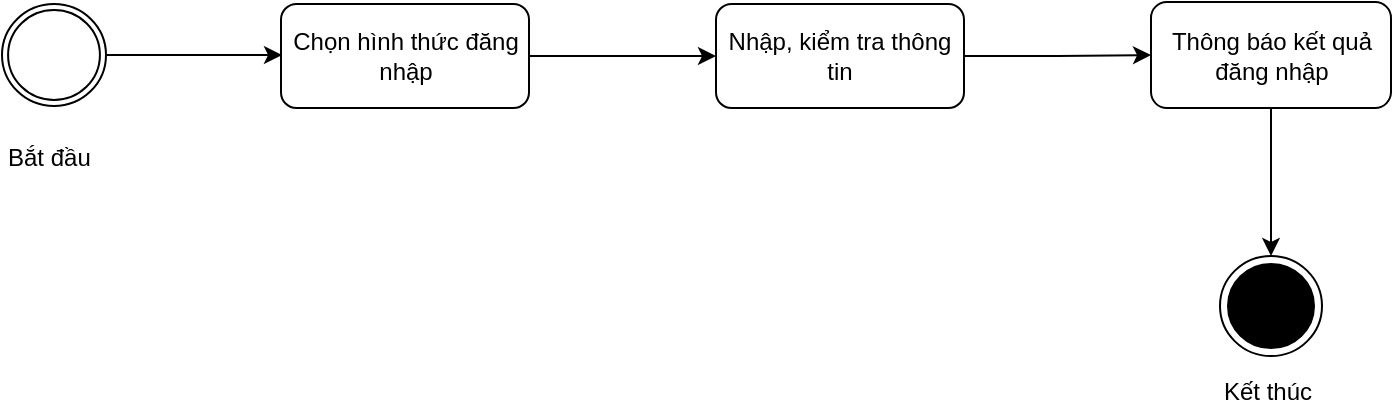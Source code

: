 <mxfile version="10.7.5" type="device"><diagram id="TxqhtwuihUmNZCBqfOAF" name="Page-1"><mxGraphModel dx="824" dy="496" grid="0" gridSize="10" guides="1" tooltips="1" connect="1" arrows="1" fold="1" page="0" pageScale="1" pageWidth="850" pageHeight="1100" math="0" shadow="0"><root><mxCell id="0"/><mxCell id="1" parent="0"/><mxCell id="UN3tpmiO9IBXxa6TO0KB-7" style="edgeStyle=orthogonalEdgeStyle;rounded=0;orthogonalLoop=1;jettySize=auto;html=1;" edge="1" parent="1" source="UN3tpmiO9IBXxa6TO0KB-2"><mxGeometry relative="1" as="geometry"><mxPoint x="256" y="108.5" as="targetPoint"/></mxGeometry></mxCell><mxCell id="UN3tpmiO9IBXxa6TO0KB-2" value="" style="shape=mxgraph.bpmn.shape;html=1;verticalLabelPosition=bottom;labelBackgroundColor=#ffffff;verticalAlign=top;align=center;perimeter=ellipsePerimeter;outlineConnect=0;outline=throwing;symbol=general;" vertex="1" parent="1"><mxGeometry x="116" y="83" width="52" height="51" as="geometry"/></mxCell><mxCell id="UN3tpmiO9IBXxa6TO0KB-8" style="edgeStyle=orthogonalEdgeStyle;rounded=0;orthogonalLoop=1;jettySize=auto;html=1;" edge="1" parent="1" source="UN3tpmiO9IBXxa6TO0KB-3" target="UN3tpmiO9IBXxa6TO0KB-4"><mxGeometry relative="1" as="geometry"/></mxCell><mxCell id="UN3tpmiO9IBXxa6TO0KB-3" value="Chọn hình thức đăng nhập" style="rounded=1;whiteSpace=wrap;html=1;" vertex="1" parent="1"><mxGeometry x="255.5" y="83" width="124" height="52" as="geometry"/></mxCell><mxCell id="UN3tpmiO9IBXxa6TO0KB-9" style="edgeStyle=orthogonalEdgeStyle;rounded=0;orthogonalLoop=1;jettySize=auto;html=1;entryX=0;entryY=0.5;entryDx=0;entryDy=0;" edge="1" parent="1" source="UN3tpmiO9IBXxa6TO0KB-4" target="UN3tpmiO9IBXxa6TO0KB-5"><mxGeometry relative="1" as="geometry"/></mxCell><mxCell id="UN3tpmiO9IBXxa6TO0KB-4" value="Nhập, kiểm tra thông tin" style="rounded=1;whiteSpace=wrap;html=1;" vertex="1" parent="1"><mxGeometry x="473" y="83" width="124" height="52" as="geometry"/></mxCell><mxCell id="UN3tpmiO9IBXxa6TO0KB-10" style="edgeStyle=orthogonalEdgeStyle;rounded=0;orthogonalLoop=1;jettySize=auto;html=1;entryX=0.5;entryY=0;entryDx=0;entryDy=0;" edge="1" parent="1" source="UN3tpmiO9IBXxa6TO0KB-5" target="UN3tpmiO9IBXxa6TO0KB-6"><mxGeometry relative="1" as="geometry"/></mxCell><mxCell id="UN3tpmiO9IBXxa6TO0KB-5" value="Thông báo kết quả đăng nhập" style="rounded=1;whiteSpace=wrap;html=1;" vertex="1" parent="1"><mxGeometry x="690.5" y="82" width="120" height="53" as="geometry"/></mxCell><mxCell id="UN3tpmiO9IBXxa6TO0KB-6" value="" style="ellipse;shape=endState;fillColor=#000000;strokeColor=#000000;html=1;" vertex="1" parent="1"><mxGeometry x="725" y="209" width="51" height="50" as="geometry"/></mxCell><mxCell id="UN3tpmiO9IBXxa6TO0KB-11" value="Bắt đầu&lt;br&gt;&lt;br&gt;" style="text;html=1;resizable=0;points=[];autosize=1;align=left;verticalAlign=top;spacingTop=-4;" vertex="1" parent="1"><mxGeometry x="117" y="150" width="51" height="28" as="geometry"/></mxCell><mxCell id="UN3tpmiO9IBXxa6TO0KB-12" value="Kết thúc" style="text;html=1;resizable=0;points=[];autosize=1;align=left;verticalAlign=top;spacingTop=-4;" vertex="1" parent="1"><mxGeometry x="725" y="267" width="54" height="14" as="geometry"/></mxCell></root></mxGraphModel></diagram></mxfile>